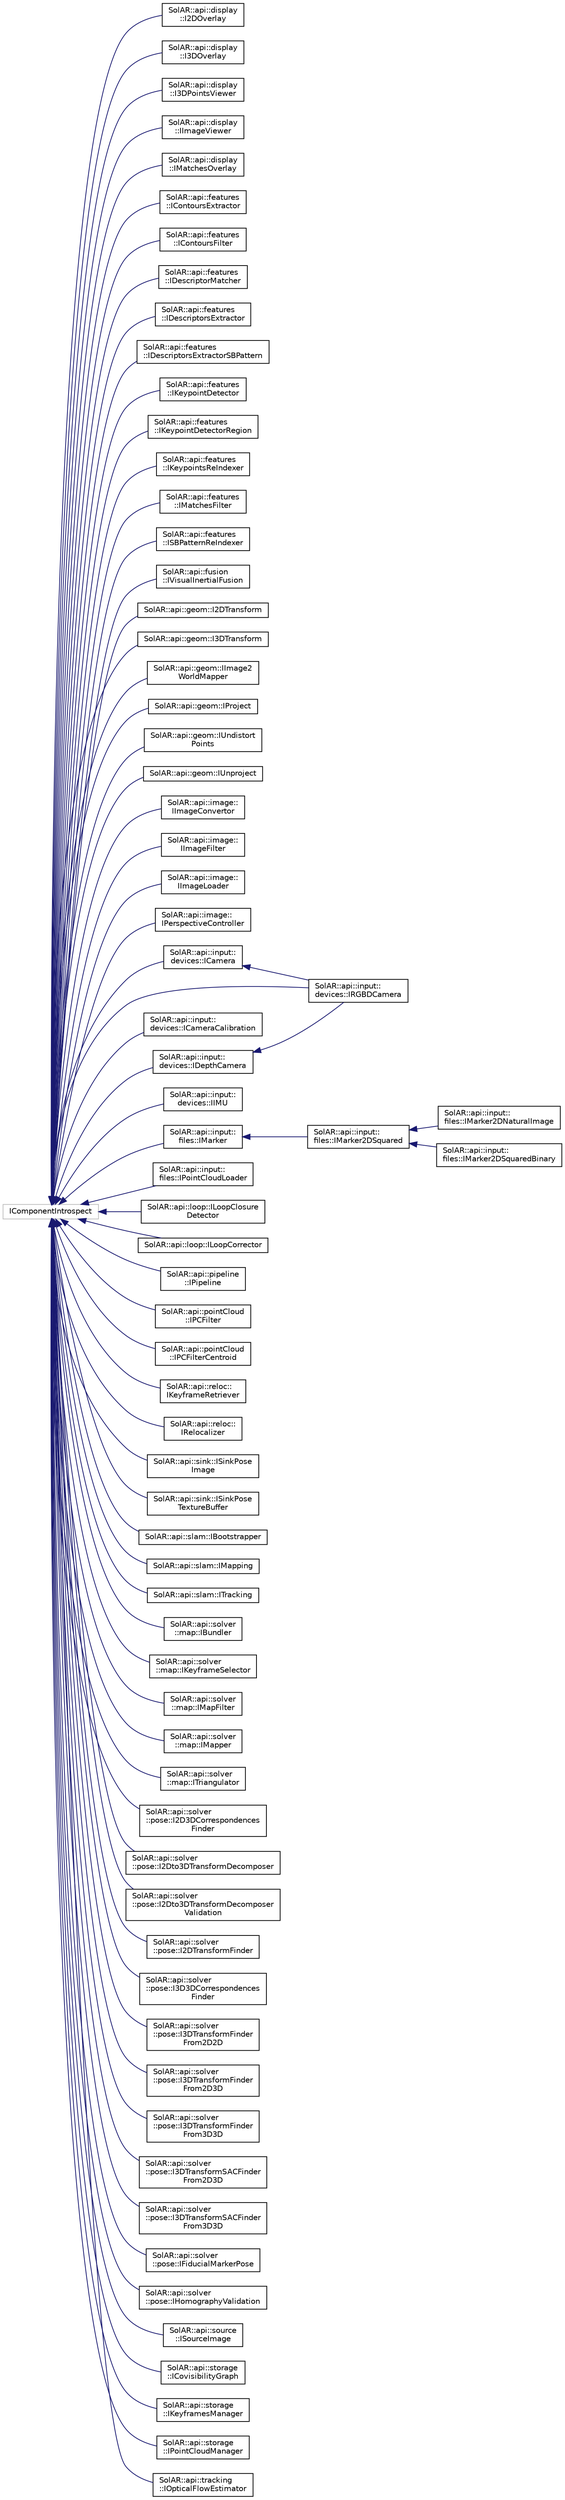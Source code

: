 digraph "Graphical Class Hierarchy"
{
  edge [fontname="Helvetica",fontsize="10",labelfontname="Helvetica",labelfontsize="10"];
  node [fontname="Helvetica",fontsize="10",shape=record];
  rankdir="LR";
  Node28 [label="IComponentIntrospect",height=0.2,width=0.4,color="grey75", fillcolor="white", style="filled"];
  Node28 -> Node0 [dir="back",color="midnightblue",fontsize="10",style="solid",fontname="Helvetica"];
  Node0 [label="SolAR::api::display\l::I2DOverlay",height=0.2,width=0.4,color="black", fillcolor="white", style="filled",URL="$class_sol_a_r_1_1api_1_1display_1_1_i2_d_overlay.html",tooltip="Draws 2D information on top of an image. UUID: 62b8b0b5-9344-40e6-a288-e609eb3ff0f1 ..."];
  Node28 -> Node30 [dir="back",color="midnightblue",fontsize="10",style="solid",fontname="Helvetica"];
  Node30 [label="SolAR::api::display\l::I3DOverlay",height=0.2,width=0.4,color="black", fillcolor="white", style="filled",URL="$class_sol_a_r_1_1api_1_1display_1_1_i3_d_overlay.html",tooltip="Draws 3D content on top of an image. UUID: 81a20f52-6bf9-4949-b914-df2f614bc945 "];
  Node28 -> Node31 [dir="back",color="midnightblue",fontsize="10",style="solid",fontname="Helvetica"];
  Node31 [label="SolAR::api::display\l::I3DPointsViewer",height=0.2,width=0.4,color="black", fillcolor="white", style="filled",URL="$class_sol_a_r_1_1api_1_1display_1_1_i3_d_points_viewer.html",tooltip="Displays point clouds in a window. UUID: 575d365a-9a27-11e8-9eb6-529269fb1459 "];
  Node28 -> Node32 [dir="back",color="midnightblue",fontsize="10",style="solid",fontname="Helvetica"];
  Node32 [label="SolAR::api::display\l::IImageViewer",height=0.2,width=0.4,color="black", fillcolor="white", style="filled",URL="$class_sol_a_r_1_1api_1_1display_1_1_i_image_viewer.html",tooltip="VDisplays an image in a window. UUID: B05F3DBB-F93D-465C-AEE1-FB58E1480C42 "];
  Node28 -> Node33 [dir="back",color="midnightblue",fontsize="10",style="solid",fontname="Helvetica"];
  Node33 [label="SolAR::api::display\l::IMatchesOverlay",height=0.2,width=0.4,color="black", fillcolor="white", style="filled",URL="$class_sol_a_r_1_1api_1_1display_1_1_i_matches_overlay.html",tooltip="Draws matches between two images. UUID: a801354a-3e00-467c-b390-48c76fa8c53a "];
  Node28 -> Node34 [dir="back",color="midnightblue",fontsize="10",style="solid",fontname="Helvetica"];
  Node34 [label="SolAR::api::features\l::IContoursExtractor",height=0.2,width=0.4,color="black", fillcolor="white", style="filled",URL="$class_sol_a_r_1_1api_1_1features_1_1_i_contours_extractor.html",tooltip="Extracts contours from an image. UUID: 42d82ab6-cc62-11e7-abc4-cec278b6b50a "];
  Node28 -> Node35 [dir="back",color="midnightblue",fontsize="10",style="solid",fontname="Helvetica"];
  Node35 [label="SolAR::api::features\l::IContoursFilter",height=0.2,width=0.4,color="black", fillcolor="white", style="filled",URL="$class_sol_a_r_1_1api_1_1features_1_1_i_contours_filter.html",tooltip="Filters a set of contours. UUID: 6b3de3a0-cc72-11e7-abc4-cec278b6b50a "];
  Node28 -> Node36 [dir="back",color="midnightblue",fontsize="10",style="solid",fontname="Helvetica"];
  Node36 [label="SolAR::api::features\l::IDescriptorMatcher",height=0.2,width=0.4,color="black", fillcolor="white", style="filled",URL="$class_sol_a_r_1_1api_1_1features_1_1_i_descriptor_matcher.html",tooltip="Matches two sets of descriptors together. UUID: dda38a40-c50a-4e7d-8433-0f04c7c98518 ..."];
  Node28 -> Node37 [dir="back",color="midnightblue",fontsize="10",style="solid",fontname="Helvetica"];
  Node37 [label="SolAR::api::features\l::IDescriptorsExtractor",height=0.2,width=0.4,color="black", fillcolor="white", style="filled",URL="$class_sol_a_r_1_1api_1_1features_1_1_i_descriptors_extractor.html",tooltip="Extracts descriptors from a set of keypoints. UUID: c0e49ff1-0696-4fe6-85a8-9b2c1e155d2e ..."];
  Node28 -> Node38 [dir="back",color="midnightblue",fontsize="10",style="solid",fontname="Helvetica"];
  Node38 [label="SolAR::api::features\l::IDescriptorsExtractorSBPattern",height=0.2,width=0.4,color="black", fillcolor="white", style="filled",URL="$class_sol_a_r_1_1api_1_1features_1_1_i_descriptors_extractor_s_b_pattern.html",tooltip="Extracts descriptors from a squared binary pattern or from an image of a squared binary pattern..."];
  Node28 -> Node39 [dir="back",color="midnightblue",fontsize="10",style="solid",fontname="Helvetica"];
  Node39 [label="SolAR::api::features\l::IKeypointDetector",height=0.2,width=0.4,color="black", fillcolor="white", style="filled",URL="$class_sol_a_r_1_1api_1_1features_1_1_i_keypoint_detector.html",tooltip="Detects the keypoints from an image. UUID: 0eadc8b7-1265-434c-a4c6-6da8a028e06e "];
  Node28 -> Node40 [dir="back",color="midnightblue",fontsize="10",style="solid",fontname="Helvetica"];
  Node40 [label="SolAR::api::features\l::IKeypointDetectorRegion",height=0.2,width=0.4,color="black", fillcolor="white", style="filled",URL="$class_sol_a_r_1_1api_1_1features_1_1_i_keypoint_detector_region.html",tooltip="Detects the keypoints from given region of an image. UUID: 64ccce51-b445-4ec5-a0fa-44156e8bc370 ..."];
  Node28 -> Node41 [dir="back",color="midnightblue",fontsize="10",style="solid",fontname="Helvetica"];
  Node41 [label="SolAR::api::features\l::IKeypointsReIndexer",height=0.2,width=0.4,color="black", fillcolor="white", style="filled",URL="$class_sol_a_r_1_1api_1_1features_1_1_i_keypoints_re_indexer.html",tooltip="Reorganizes the keypoints detected from two images that match together in two vector of points where ..."];
  Node28 -> Node42 [dir="back",color="midnightblue",fontsize="10",style="solid",fontname="Helvetica"];
  Node42 [label="SolAR::api::features\l::IMatchesFilter",height=0.2,width=0.4,color="black", fillcolor="white", style="filled",URL="$class_sol_a_r_1_1api_1_1features_1_1_i_matches_filter.html",tooltip="Filters a set of matches. UUID: e0d6cc82-6af2-493d-901a-2384fca0b16f "];
  Node28 -> Node43 [dir="back",color="midnightblue",fontsize="10",style="solid",fontname="Helvetica"];
  Node43 [label="SolAR::api::features\l::ISBPatternReIndexer",height=0.2,width=0.4,color="black", fillcolor="white", style="filled",URL="$class_sol_a_r_1_1api_1_1features_1_1_i_s_b_pattern_re_indexer.html",tooltip="Gives both the 4 corners of a pattern in its reference coordinate system (pixels, cells..."];
  Node28 -> Node44 [dir="back",color="midnightblue",fontsize="10",style="solid",fontname="Helvetica"];
  Node44 [label="SolAR::api::fusion\l::IVisualInertialFusion",height=0.2,width=0.4,color="black", fillcolor="white", style="filled",URL="$class_sol_a_r_1_1api_1_1fusion_1_1_i_visual_inertial_fusion.html",tooltip="Fuses data captured by inertial sensors with the pose estimated from visual sensors. UUID: 3efaa1c6-85e4-11e8-adc0-fa7ae01bbebc "];
  Node28 -> Node45 [dir="back",color="midnightblue",fontsize="10",style="solid",fontname="Helvetica"];
  Node45 [label="SolAR::api::geom::I2DTransform",height=0.2,width=0.4,color="black", fillcolor="white", style="filled",URL="$class_sol_a_r_1_1api_1_1geom_1_1_i2_d_transform.html",tooltip="Applies a 2D transformation (e.g. an homography) to a set of 2D points. UUID: dbf5a8a1-cbcb-4a95-8dfd..."];
  Node28 -> Node46 [dir="back",color="midnightblue",fontsize="10",style="solid",fontname="Helvetica"];
  Node46 [label="SolAR::api::geom::I3DTransform",height=0.2,width=0.4,color="black", fillcolor="white", style="filled",URL="$class_sol_a_r_1_1api_1_1geom_1_1_i3_d_transform.html",tooltip="Applies a 3D transformation (e.g. an affine transformation) to a set of 3D points. UUID: 9c1052b2-46c0-467b-8363-36f19b6b445f "];
  Node28 -> Node47 [dir="back",color="midnightblue",fontsize="10",style="solid",fontname="Helvetica"];
  Node47 [label="SolAR::api::geom::IImage2\lWorldMapper",height=0.2,width=0.4,color="black", fillcolor="white", style="filled",URL="$class_sol_a_r_1_1api_1_1geom_1_1_i_image2_world_mapper.html",tooltip="Maps 2D points to a 3D world coordinate system. For example, this method can map the 4 corners of a m..."];
  Node28 -> Node48 [dir="back",color="midnightblue",fontsize="10",style="solid",fontname="Helvetica"];
  Node48 [label="SolAR::api::geom::IProject",height=0.2,width=0.4,color="black", fillcolor="white", style="filled",URL="$class_sol_a_r_1_1api_1_1geom_1_1_i_project.html",tooltip="Projects 3D points on a 2D image plane. UUID: b485f37d-a8ea-49f6-b361-f2b30777d9ba ..."];
  Node28 -> Node49 [dir="back",color="midnightblue",fontsize="10",style="solid",fontname="Helvetica"];
  Node49 [label="SolAR::api::geom::IUndistort\lPoints",height=0.2,width=0.4,color="black", fillcolor="white", style="filled",URL="$class_sol_a_r_1_1api_1_1geom_1_1_i_undistort_points.html",tooltip="Applies an undistorsion to a set of points. UUID: a345a1d2-c3f3-497f-948b-cd1a199e6657 ..."];
  Node28 -> Node50 [dir="back",color="midnightblue",fontsize="10",style="solid",fontname="Helvetica"];
  Node50 [label="SolAR::api::geom::IUnproject",height=0.2,width=0.4,color="black", fillcolor="white", style="filled",URL="$class_sol_a_r_1_1api_1_1geom_1_1_i_unproject.html",tooltip="Recovers 3D points defined in world coordinate system from a set of 2D points defined in the image co..."];
  Node28 -> Node51 [dir="back",color="midnightblue",fontsize="10",style="solid",fontname="Helvetica"];
  Node51 [label="SolAR::api::image::\lIImageConvertor",height=0.2,width=0.4,color="black", fillcolor="white", style="filled",URL="$class_sol_a_r_1_1api_1_1image_1_1_i_image_convertor.html",tooltip="Converts image with a specific layout. UUID: 9c982719-6cb4-4831-aa88-9e01afacbd16 ..."];
  Node28 -> Node52 [dir="back",color="midnightblue",fontsize="10",style="solid",fontname="Helvetica"];
  Node52 [label="SolAR::api::image::\lIImageFilter",height=0.2,width=0.4,color="black", fillcolor="white", style="filled",URL="$class_sol_a_r_1_1api_1_1image_1_1_i_image_filter.html",tooltip="Applies a filter to an image. UUID: f7948ae2-e994-416f-be40-dd404ca03a83 "];
  Node28 -> Node53 [dir="back",color="midnightblue",fontsize="10",style="solid",fontname="Helvetica"];
  Node53 [label="SolAR::api::image::\lIImageLoader",height=0.2,width=0.4,color="black", fillcolor="white", style="filled",URL="$class_sol_a_r_1_1api_1_1image_1_1_i_image_loader.html",tooltip="Loads an image. UUID: 6fcdaa8d-6ea9-4c3f-97b0-46cd11b67a9b "];
  Node28 -> Node54 [dir="back",color="midnightblue",fontsize="10",style="solid",fontname="Helvetica"];
  Node54 [label="SolAR::api::image::\lIPerspectiveController",height=0.2,width=0.4,color="black", fillcolor="white", style="filled",URL="$class_sol_a_r_1_1api_1_1image_1_1_i_perspective_controller.html",tooltip="Warps and crops an image given a contour defined with four 2D points. UUID: 4a7d5c34-cd6e-11e7-abc4-c..."];
  Node28 -> Node55 [dir="back",color="midnightblue",fontsize="10",style="solid",fontname="Helvetica"];
  Node55 [label="SolAR::api::input::\ldevices::ICamera",height=0.2,width=0.4,color="black", fillcolor="white", style="filled",URL="$class_sol_a_r_1_1api_1_1input_1_1devices_1_1_i_camera.html",tooltip="Grabs images captured in real-time by a video camera. UUID: 5ddc7df0-8377-437f-9c81-3643f7676a5b ..."];
  Node55 -> Node56 [dir="back",color="midnightblue",fontsize="10",style="solid",fontname="Helvetica"];
  Node56 [label="SolAR::api::input::\ldevices::IRGBDCamera",height=0.2,width=0.4,color="black", fillcolor="white", style="filled",URL="$class_sol_a_r_1_1api_1_1input_1_1devices_1_1_i_r_g_b_d_camera.html",tooltip="Specify the IRGBDCamera interface class. "];
  Node28 -> Node57 [dir="back",color="midnightblue",fontsize="10",style="solid",fontname="Helvetica"];
  Node57 [label="SolAR::api::input::\ldevices::ICameraCalibration",height=0.2,width=0.4,color="black", fillcolor="white", style="filled",URL="$class_sol_a_r_1_1api_1_1input_1_1devices_1_1_i_camera_calibration.html",tooltip="Calibrates a camera. UUID: 0e83b228-b9ca-413d-9dc2-db45c427428b "];
  Node28 -> Node58 [dir="back",color="midnightblue",fontsize="10",style="solid",fontname="Helvetica"];
  Node58 [label="SolAR::api::input::\ldevices::IDepthCamera",height=0.2,width=0.4,color="black", fillcolor="white", style="filled",URL="$class_sol_a_r_1_1api_1_1input_1_1devices_1_1_i_depth_camera.html",tooltip="Specify the IDepthCamera interface class. "];
  Node58 -> Node56 [dir="back",color="midnightblue",fontsize="10",style="solid",fontname="Helvetica"];
  Node28 -> Node59 [dir="back",color="midnightblue",fontsize="10",style="solid",fontname="Helvetica"];
  Node59 [label="SolAR::api::input::\ldevices::IIMU",height=0.2,width=0.4,color="black", fillcolor="white", style="filled",URL="$class_sol_a_r_1_1api_1_1input_1_1devices_1_1_i_i_m_u.html",tooltip="Get access to the data of an IMU.  UUID: 9940fa48-10cf-11e8-b642-0ed5f89f718b "];
  Node28 -> Node56 [dir="back",color="midnightblue",fontsize="10",style="solid",fontname="Helvetica"];
  Node28 -> Node60 [dir="back",color="midnightblue",fontsize="10",style="solid",fontname="Helvetica"];
  Node60 [label="SolAR::api::input::\lfiles::IMarker",height=0.2,width=0.4,color="black", fillcolor="white", style="filled",URL="$class_sol_a_r_1_1api_1_1input_1_1files_1_1_i_marker.html",tooltip="Loads a general Marker. UUID: b05f3dbb-f93d-465c-aee1-fb58e1480c42 "];
  Node60 -> Node61 [dir="back",color="midnightblue",fontsize="10",style="solid",fontname="Helvetica"];
  Node61 [label="SolAR::api::input::\lfiles::IMarker2DSquared",height=0.2,width=0.4,color="black", fillcolor="white", style="filled",URL="$class_sol_a_r_1_1api_1_1input_1_1files_1_1_i_marker2_d_squared.html",tooltip="Loads any 2D squared marker. UUID: e9cdcf6e-c54c-11e7-abc4-cec278b6b50a "];
  Node61 -> Node62 [dir="back",color="midnightblue",fontsize="10",style="solid",fontname="Helvetica"];
  Node62 [label="SolAR::api::input::\lfiles::IMarker2DNaturalImage",height=0.2,width=0.4,color="black", fillcolor="white", style="filled",URL="$class_sol_a_r_1_1api_1_1input_1_1files_1_1_i_marker2_d_natural_image.html",tooltip="Loads a natural image marker. UUID: 8fed06f8-c54d-11e7-abc4-cec278b6b50a "];
  Node61 -> Node63 [dir="back",color="midnightblue",fontsize="10",style="solid",fontname="Helvetica"];
  Node63 [label="SolAR::api::input::\lfiles::IMarker2DSquaredBinary",height=0.2,width=0.4,color="black", fillcolor="white", style="filled",URL="$class_sol_a_r_1_1api_1_1input_1_1files_1_1_i_marker2_d_squared_binary.html",tooltip="Loads 2D squared marker based on a black and white grid. UUID: 12d592ff-aa46-40a6-8d65-7fbfb382d60b ..."];
  Node28 -> Node64 [dir="back",color="midnightblue",fontsize="10",style="solid",fontname="Helvetica"];
  Node64 [label="SolAR::api::input::\lfiles::IPointCloudLoader",height=0.2,width=0.4,color="black", fillcolor="white", style="filled",URL="$class_sol_a_r_1_1api_1_1input_1_1files_1_1_i_point_cloud_loader.html"];
  Node28 -> Node65 [dir="back",color="midnightblue",fontsize="10",style="solid",fontname="Helvetica"];
  Node65 [label="SolAR::api::loop::ILoopClosure\lDetector",height=0.2,width=0.4,color="black", fillcolor="white", style="filled",URL="$class_sol_a_r_1_1api_1_1loop_1_1_i_loop_closure_detector.html",tooltip="Detect a loop closure from a given keyframe. UUID: a267c93a-c1c6-11ea-b3de-0242ac130004 ..."];
  Node28 -> Node66 [dir="back",color="midnightblue",fontsize="10",style="solid",fontname="Helvetica"];
  Node66 [label="SolAR::api::loop::ILoopCorrector",height=0.2,width=0.4,color="black", fillcolor="white", style="filled",URL="$class_sol_a_r_1_1api_1_1loop_1_1_i_loop_corrector.html",tooltip="Optimizes a system of 3D points and keyframes from a loop closing detection.  UUID: 8f05eea8-c1c6-11e..."];
  Node28 -> Node67 [dir="back",color="midnightblue",fontsize="10",style="solid",fontname="Helvetica"];
  Node67 [label="SolAR::api::pipeline\l::IPipeline",height=0.2,width=0.4,color="black", fillcolor="white", style="filled",URL="$class_sol_a_r_1_1api_1_1pipeline_1_1_i_pipeline.html",tooltip="Defines a pose estimation pipeline. UUID: b5a6225e-6a91-4050-b298-886f4c17d9d2 "];
  Node28 -> Node68 [dir="back",color="midnightblue",fontsize="10",style="solid",fontname="Helvetica"];
  Node68 [label="SolAR::api::pointCloud\l::IPCFilter",height=0.2,width=0.4,color="black", fillcolor="white", style="filled",URL="$class_sol_a_r_1_1api_1_1point_cloud_1_1_i_p_c_filter.html",tooltip="filters a point cloud "];
  Node28 -> Node69 [dir="back",color="midnightblue",fontsize="10",style="solid",fontname="Helvetica"];
  Node69 [label="SolAR::api::pointCloud\l::IPCFilterCentroid",height=0.2,width=0.4,color="black", fillcolor="white", style="filled",URL="$class_sol_a_r_1_1api_1_1point_cloud_1_1_i_p_c_filter_centroid.html",tooltip="filters a point cloud according a given 3D point "];
  Node28 -> Node70 [dir="back",color="midnightblue",fontsize="10",style="solid",fontname="Helvetica"];
  Node70 [label="SolAR::api::reloc::\lIKeyframeRetriever",height=0.2,width=0.4,color="black", fillcolor="white", style="filled",URL="$class_sol_a_r_1_1api_1_1reloc_1_1_i_keyframe_retriever.html",tooltip="Recovers a set of pre-recorded keyframes close to a given frame. UUID: f60980ce-bdbd-11e8-a355-529269..."];
  Node28 -> Node71 [dir="back",color="midnightblue",fontsize="10",style="solid",fontname="Helvetica"];
  Node71 [label="SolAR::api::reloc::\lIRelocalizer",height=0.2,width=0.4,color="black", fillcolor="white", style="filled",URL="$class_sol_a_r_1_1api_1_1reloc_1_1_i_relocalizer.html",tooltip="Returns a camera pose giving a frame. UUID: 3531a734-be88-11e8-a355-529269fb1459 "];
  Node28 -> Node72 [dir="back",color="midnightblue",fontsize="10",style="solid",fontname="Helvetica"];
  Node72 [label="SolAR::api::sink::ISinkPose\lImage",height=0.2,width=0.4,color="black", fillcolor="white", style="filled",URL="$class_sol_a_r_1_1api_1_1sink_1_1_i_sink_pose_image.html",tooltip="A Sink for a synchronized pose and image useful for AR video see-through pipelines. UUID: c0d9fee4-d7d7-4866-a6cd-3bacac23316a "];
  Node28 -> Node73 [dir="back",color="midnightblue",fontsize="10",style="solid",fontname="Helvetica"];
  Node73 [label="SolAR::api::sink::ISinkPose\lTextureBuffer",height=0.2,width=0.4,color="black", fillcolor="white", style="filled",URL="$class_sol_a_r_1_1api_1_1sink_1_1_i_sink_pose_texture_buffer.html",tooltip="A Sink for a synchronized pose and texture buffer useful for AR video see-through pipelines..."];
  Node28 -> Node74 [dir="back",color="midnightblue",fontsize="10",style="solid",fontname="Helvetica"];
  Node74 [label="SolAR::api::slam::IBootstrapper",height=0.2,width=0.4,color="black", fillcolor="white", style="filled",URL="$class_sol_a_r_1_1api_1_1slam_1_1_i_bootstrapper.html",tooltip="Initialization SLAM using an image stream of a camera. UUID: b0515c62-cc81-4600-835c-8acdfedf39b5 ..."];
  Node28 -> Node75 [dir="back",color="midnightblue",fontsize="10",style="solid",fontname="Helvetica"];
  Node75 [label="SolAR::api::slam::IMapping",height=0.2,width=0.4,color="black", fillcolor="white", style="filled",URL="$class_sol_a_r_1_1api_1_1slam_1_1_i_mapping.html",tooltip=" SLAM mapping. UUID: 33db5a56-9be2-4e5a-8fdc-de25e1633cf6 "];
  Node28 -> Node76 [dir="back",color="midnightblue",fontsize="10",style="solid",fontname="Helvetica"];
  Node76 [label="SolAR::api::slam::ITracking",height=0.2,width=0.4,color="black", fillcolor="white", style="filled",URL="$class_sol_a_r_1_1api_1_1slam_1_1_i_tracking.html",tooltip=" SLAM tracking task. UUID: c2182b8e-03e9-43a3-a5b9-326e80554cf8 "];
  Node28 -> Node77 [dir="back",color="midnightblue",fontsize="10",style="solid",fontname="Helvetica"];
  Node77 [label="SolAR::api::solver\l::map::IBundler",height=0.2,width=0.4,color="black", fillcolor="white", style="filled",URL="$class_sol_a_r_1_1api_1_1solver_1_1map_1_1_i_bundler.html",tooltip="Optimizes a system of 3D points and keyframes. UUID: 35b9bdb7-d23c-4909-984f-ae7f9a292e6c ..."];
  Node28 -> Node78 [dir="back",color="midnightblue",fontsize="10",style="solid",fontname="Helvetica"];
  Node78 [label="SolAR::api::solver\l::map::IKeyframeSelector",height=0.2,width=0.4,color="black", fillcolor="white", style="filled",URL="$class_sol_a_r_1_1api_1_1solver_1_1map_1_1_i_keyframe_selector.html",tooltip="Determines if a frame is a keyframe candidate. UUID: 4d5f2abe-beb7-11e8-a355-529269fb1459 ..."];
  Node28 -> Node79 [dir="back",color="midnightblue",fontsize="10",style="solid",fontname="Helvetica"];
  Node79 [label="SolAR::api::solver\l::map::IMapFilter",height=0.2,width=0.4,color="black", fillcolor="white", style="filled",URL="$class_sol_a_r_1_1api_1_1solver_1_1map_1_1_i_map_filter.html",tooltip="Filters a map of 3D points. UUID: 68dc9152-5199-11ea-8d77-2e728ce88125 "];
  Node28 -> Node80 [dir="back",color="midnightblue",fontsize="10",style="solid",fontname="Helvetica"];
  Node80 [label="SolAR::api::solver\l::map::IMapper",height=0.2,width=0.4,color="black", fillcolor="white", style="filled",URL="$class_sol_a_r_1_1api_1_1solver_1_1map_1_1_i_mapper.html",tooltip="Allow to manage all components of a map. UUID: 90075c1b-915b-469d-b92d-41c5d575bf15 ..."];
  Node28 -> Node81 [dir="back",color="midnightblue",fontsize="10",style="solid",fontname="Helvetica"];
  Node81 [label="SolAR::api::solver\l::map::ITriangulator",height=0.2,width=0.4,color="black", fillcolor="white", style="filled",URL="$class_sol_a_r_1_1api_1_1solver_1_1map_1_1_i_triangulator.html",tooltip="Triangulates a set of 2D-2D points correspondances with known respective camera poses. UUID: 3a01b0e9-9a76-43f5-97b3-85bb6979b953 "];
  Node28 -> Node82 [dir="back",color="midnightblue",fontsize="10",style="solid",fontname="Helvetica"];
  Node82 [label="SolAR::api::solver\l::pose::I2D3DCorrespondences\lFinder",height=0.2,width=0.4,color="black", fillcolor="white", style="filled",URL="$class_sol_a_r_1_1api_1_1solver_1_1pose_1_1_i2_d3_d_correspondences_finder.html",tooltip="Finds the 2D-3D correspondences giving a frame and its matches with a second frame which has known 2D..."];
  Node28 -> Node83 [dir="back",color="midnightblue",fontsize="10",style="solid",fontname="Helvetica"];
  Node83 [label="SolAR::api::solver\l::pose::I2Dto3DTransformDecomposer",height=0.2,width=0.4,color="black", fillcolor="white", style="filled",URL="$class_sol_a_r_1_1api_1_1solver_1_1pose_1_1_i2_dto3_d_transform_decomposer.html",tooltip="Decomposes 2D transform (ex Fundamental matrix) to 3D transform (ex camera pose). UUID: 0404e8b9-b824..."];
  Node28 -> Node84 [dir="back",color="midnightblue",fontsize="10",style="solid",fontname="Helvetica"];
  Node84 [label="SolAR::api::solver\l::pose::I2Dto3DTransformDecomposer\lValidation",height=0.2,width=0.4,color="black", fillcolor="white", style="filled",URL="$class_sol_a_r_1_1api_1_1solver_1_1pose_1_1_i2_dto3_d_transform_decomposer_validation.html",tooltip="Validates if a transform decomposition is correct. UUID: ee990fc4-ec74-4365-8fa8-b2c94845fde6 ..."];
  Node28 -> Node85 [dir="back",color="midnightblue",fontsize="10",style="solid",fontname="Helvetica"];
  Node85 [label="SolAR::api::solver\l::pose::I2DTransformFinder",height=0.2,width=0.4,color="black", fillcolor="white", style="filled",URL="$class_sol_a_r_1_1api_1_1solver_1_1pose_1_1_i2_d_transform_finder.html",tooltip="Finds the 2D transform from 2D-2D points correspondences. UUID: 45dd370a-0eab-4a7f-93d0-43453b4c7517 ..."];
  Node28 -> Node86 [dir="back",color="midnightblue",fontsize="10",style="solid",fontname="Helvetica"];
  Node86 [label="SolAR::api::solver\l::pose::I3D3DCorrespondences\lFinder",height=0.2,width=0.4,color="black", fillcolor="white", style="filled",URL="$class_sol_a_r_1_1api_1_1solver_1_1pose_1_1_i3_d3_d_correspondences_finder.html",tooltip="Finds the 3D-3D correspondences from feature matches of two keyframes. UUID: 90068876-655a-4d86-adfc-..."];
  Node28 -> Node87 [dir="back",color="midnightblue",fontsize="10",style="solid",fontname="Helvetica"];
  Node87 [label="SolAR::api::solver\l::pose::I3DTransformFinder\lFrom2D2D",height=0.2,width=0.4,color="black", fillcolor="white", style="filled",URL="$class_sol_a_r_1_1api_1_1solver_1_1pose_1_1_i3_d_transform_finder_from2_d2_d.html",tooltip="Finds the 3D transform between two cameras knowing the keypoints that match between them..."];
  Node28 -> Node88 [dir="back",color="midnightblue",fontsize="10",style="solid",fontname="Helvetica"];
  Node88 [label="SolAR::api::solver\l::pose::I3DTransformFinder\lFrom2D3D",height=0.2,width=0.4,color="black", fillcolor="white", style="filled",URL="$class_sol_a_r_1_1api_1_1solver_1_1pose_1_1_i3_d_transform_finder_from2_d3_d.html",tooltip="Finds the 3D transform of 2D-3D points correspondences. UUID: 77281cda-47c2-4bb7-bde6-5b0d02e75dae ..."];
  Node28 -> Node89 [dir="back",color="midnightblue",fontsize="10",style="solid",fontname="Helvetica"];
  Node89 [label="SolAR::api::solver\l::pose::I3DTransformFinder\lFrom3D3D",height=0.2,width=0.4,color="black", fillcolor="white", style="filled",URL="$class_sol_a_r_1_1api_1_1solver_1_1pose_1_1_i3_d_transform_finder_from3_d3_d.html",tooltip="Finds the 3D transform of a depth sensor from a point cloud captured by this sensor and a point cloud..."];
  Node28 -> Node90 [dir="back",color="midnightblue",fontsize="10",style="solid",fontname="Helvetica"];
  Node90 [label="SolAR::api::solver\l::pose::I3DTransformSACFinder\lFrom2D3D",height=0.2,width=0.4,color="black", fillcolor="white", style="filled",URL="$class_sol_a_r_1_1api_1_1solver_1_1pose_1_1_i3_d_transform_s_a_c_finder_from2_d3_d.html",tooltip="Finds the 3D transform of 2D-3D points correspondences with a SAmple Consensus. UUID: 8dd889c5-e8e6-4..."];
  Node28 -> Node91 [dir="back",color="midnightblue",fontsize="10",style="solid",fontname="Helvetica"];
  Node91 [label="SolAR::api::solver\l::pose::I3DTransformSACFinder\lFrom3D3D",height=0.2,width=0.4,color="black", fillcolor="white", style="filled",URL="$class_sol_a_r_1_1api_1_1solver_1_1pose_1_1_i3_d_transform_s_a_c_finder_from3_d3_d.html",tooltip="Finds the 3D transform of 3D-3D points correspondences with a SAmple Consensus. UUID: 940bddba-da70-4..."];
  Node28 -> Node92 [dir="back",color="midnightblue",fontsize="10",style="solid",fontname="Helvetica"];
  Node92 [label="SolAR::api::solver\l::pose::IFiducialMarkerPose",height=0.2,width=0.4,color="black", fillcolor="white", style="filled",URL="$class_sol_a_r_1_1api_1_1solver_1_1pose_1_1_i_fiducial_marker_pose.html",tooltip="Estimate camera pose based on a fiducial marker. UUID: d5247968-b74e-4afb-9abd-546021441ad4 ..."];
  Node28 -> Node93 [dir="back",color="midnightblue",fontsize="10",style="solid",fontname="Helvetica"];
  Node93 [label="SolAR::api::solver\l::pose::IHomographyValidation",height=0.2,width=0.4,color="black", fillcolor="white", style="filled",URL="$class_sol_a_r_1_1api_1_1solver_1_1pose_1_1_i_homography_validation.html",tooltip="Tests if a homography is valid. UUID: e95e8f70-dd32-11e7-9296-cec278b6b50a "];
  Node28 -> Node94 [dir="back",color="midnightblue",fontsize="10",style="solid",fontname="Helvetica"];
  Node94 [label="SolAR::api::source\l::ISourceImage",height=0.2,width=0.4,color="black", fillcolor="white", style="filled",URL="$class_sol_a_r_1_1api_1_1source_1_1_i_source_image.html",tooltip="A Source for an image, useful for AR video see-through pipelines. UUID: 06e2fc5d-39da-4486-b2a6-1d8bd..."];
  Node28 -> Node95 [dir="back",color="midnightblue",fontsize="10",style="solid",fontname="Helvetica"];
  Node95 [label="SolAR::api::storage\l::ICovisibilityGraph",height=0.2,width=0.4,color="black", fillcolor="white", style="filled",URL="$class_sol_a_r_1_1api_1_1storage_1_1_i_covisibility_graph.html",tooltip="Allows to store the covisibility graph between keyframes. This storage component can be accessed by p..."];
  Node28 -> Node96 [dir="back",color="midnightblue",fontsize="10",style="solid",fontname="Helvetica"];
  Node96 [label="SolAR::api::storage\l::IKeyframesManager",height=0.2,width=0.4,color="black", fillcolor="white", style="filled",URL="$class_sol_a_r_1_1api_1_1storage_1_1_i_keyframes_manager.html",tooltip="Allows to store a set of keyframes. This storage component can be accessed by processing components t..."];
  Node28 -> Node97 [dir="back",color="midnightblue",fontsize="10",style="solid",fontname="Helvetica"];
  Node97 [label="SolAR::api::storage\l::IPointCloudManager",height=0.2,width=0.4,color="black", fillcolor="white", style="filled",URL="$class_sol_a_r_1_1api_1_1storage_1_1_i_point_cloud_manager.html",tooltip="Allows to store a point cloud. This storage component can be accessed by processing components to sha..."];
  Node28 -> Node98 [dir="back",color="midnightblue",fontsize="10",style="solid",fontname="Helvetica"];
  Node98 [label="SolAR::api::tracking\l::IOpticalFlowEstimator",height=0.2,width=0.4,color="black", fillcolor="white", style="filled",URL="$class_sol_a_r_1_1api_1_1tracking_1_1_i_optical_flow_estimator.html",tooltip="Estimates the optical flow between two images. UUID: 3c74cd7f-950c-43ee-8886-9f4ddf763c27 ..."];
}
